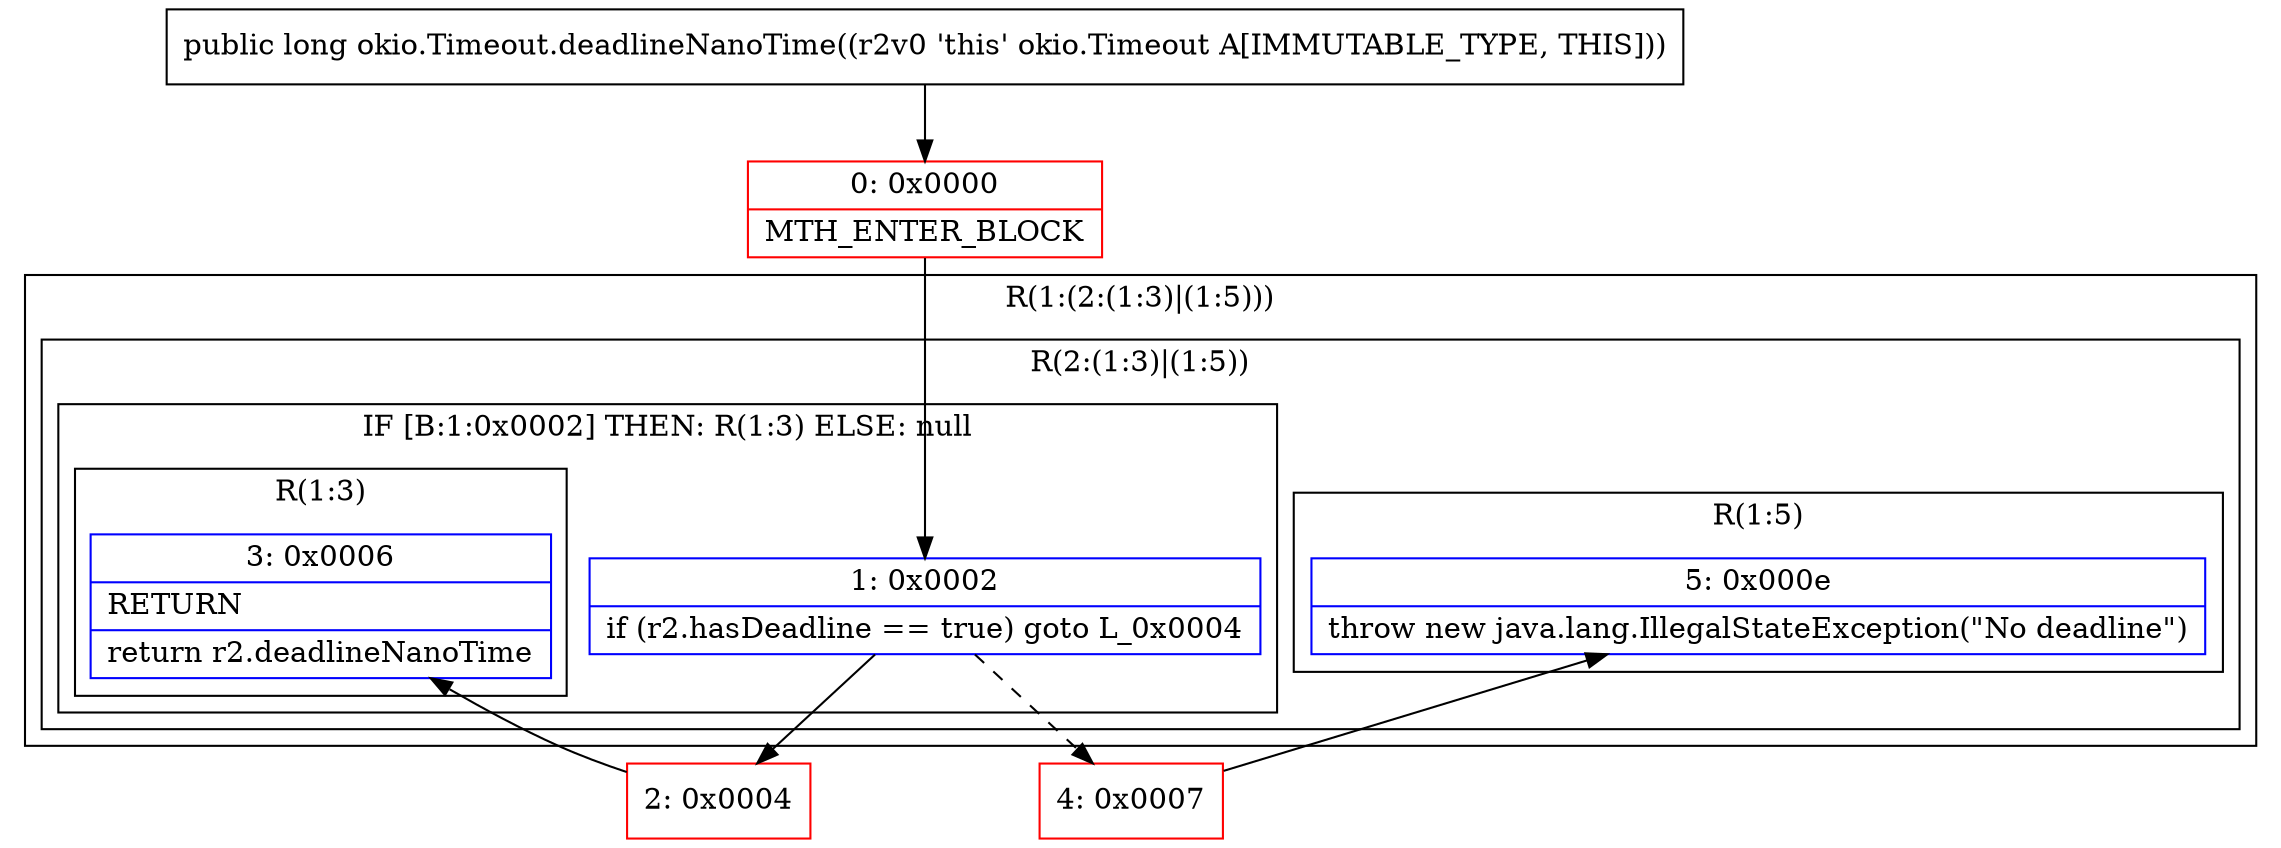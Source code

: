 digraph "CFG forokio.Timeout.deadlineNanoTime()J" {
subgraph cluster_Region_1826057577 {
label = "R(1:(2:(1:3)|(1:5)))";
node [shape=record,color=blue];
subgraph cluster_Region_994120614 {
label = "R(2:(1:3)|(1:5))";
node [shape=record,color=blue];
subgraph cluster_IfRegion_348892944 {
label = "IF [B:1:0x0002] THEN: R(1:3) ELSE: null";
node [shape=record,color=blue];
Node_1 [shape=record,label="{1\:\ 0x0002|if (r2.hasDeadline == true) goto L_0x0004\l}"];
subgraph cluster_Region_1767906142 {
label = "R(1:3)";
node [shape=record,color=blue];
Node_3 [shape=record,label="{3\:\ 0x0006|RETURN\l|return r2.deadlineNanoTime\l}"];
}
}
subgraph cluster_Region_1049333566 {
label = "R(1:5)";
node [shape=record,color=blue];
Node_5 [shape=record,label="{5\:\ 0x000e|throw new java.lang.IllegalStateException(\"No deadline\")\l}"];
}
}
}
Node_0 [shape=record,color=red,label="{0\:\ 0x0000|MTH_ENTER_BLOCK\l}"];
Node_2 [shape=record,color=red,label="{2\:\ 0x0004}"];
Node_4 [shape=record,color=red,label="{4\:\ 0x0007}"];
MethodNode[shape=record,label="{public long okio.Timeout.deadlineNanoTime((r2v0 'this' okio.Timeout A[IMMUTABLE_TYPE, THIS])) }"];
MethodNode -> Node_0;
Node_1 -> Node_2;
Node_1 -> Node_4[style=dashed];
Node_0 -> Node_1;
Node_2 -> Node_3;
Node_4 -> Node_5;
}

